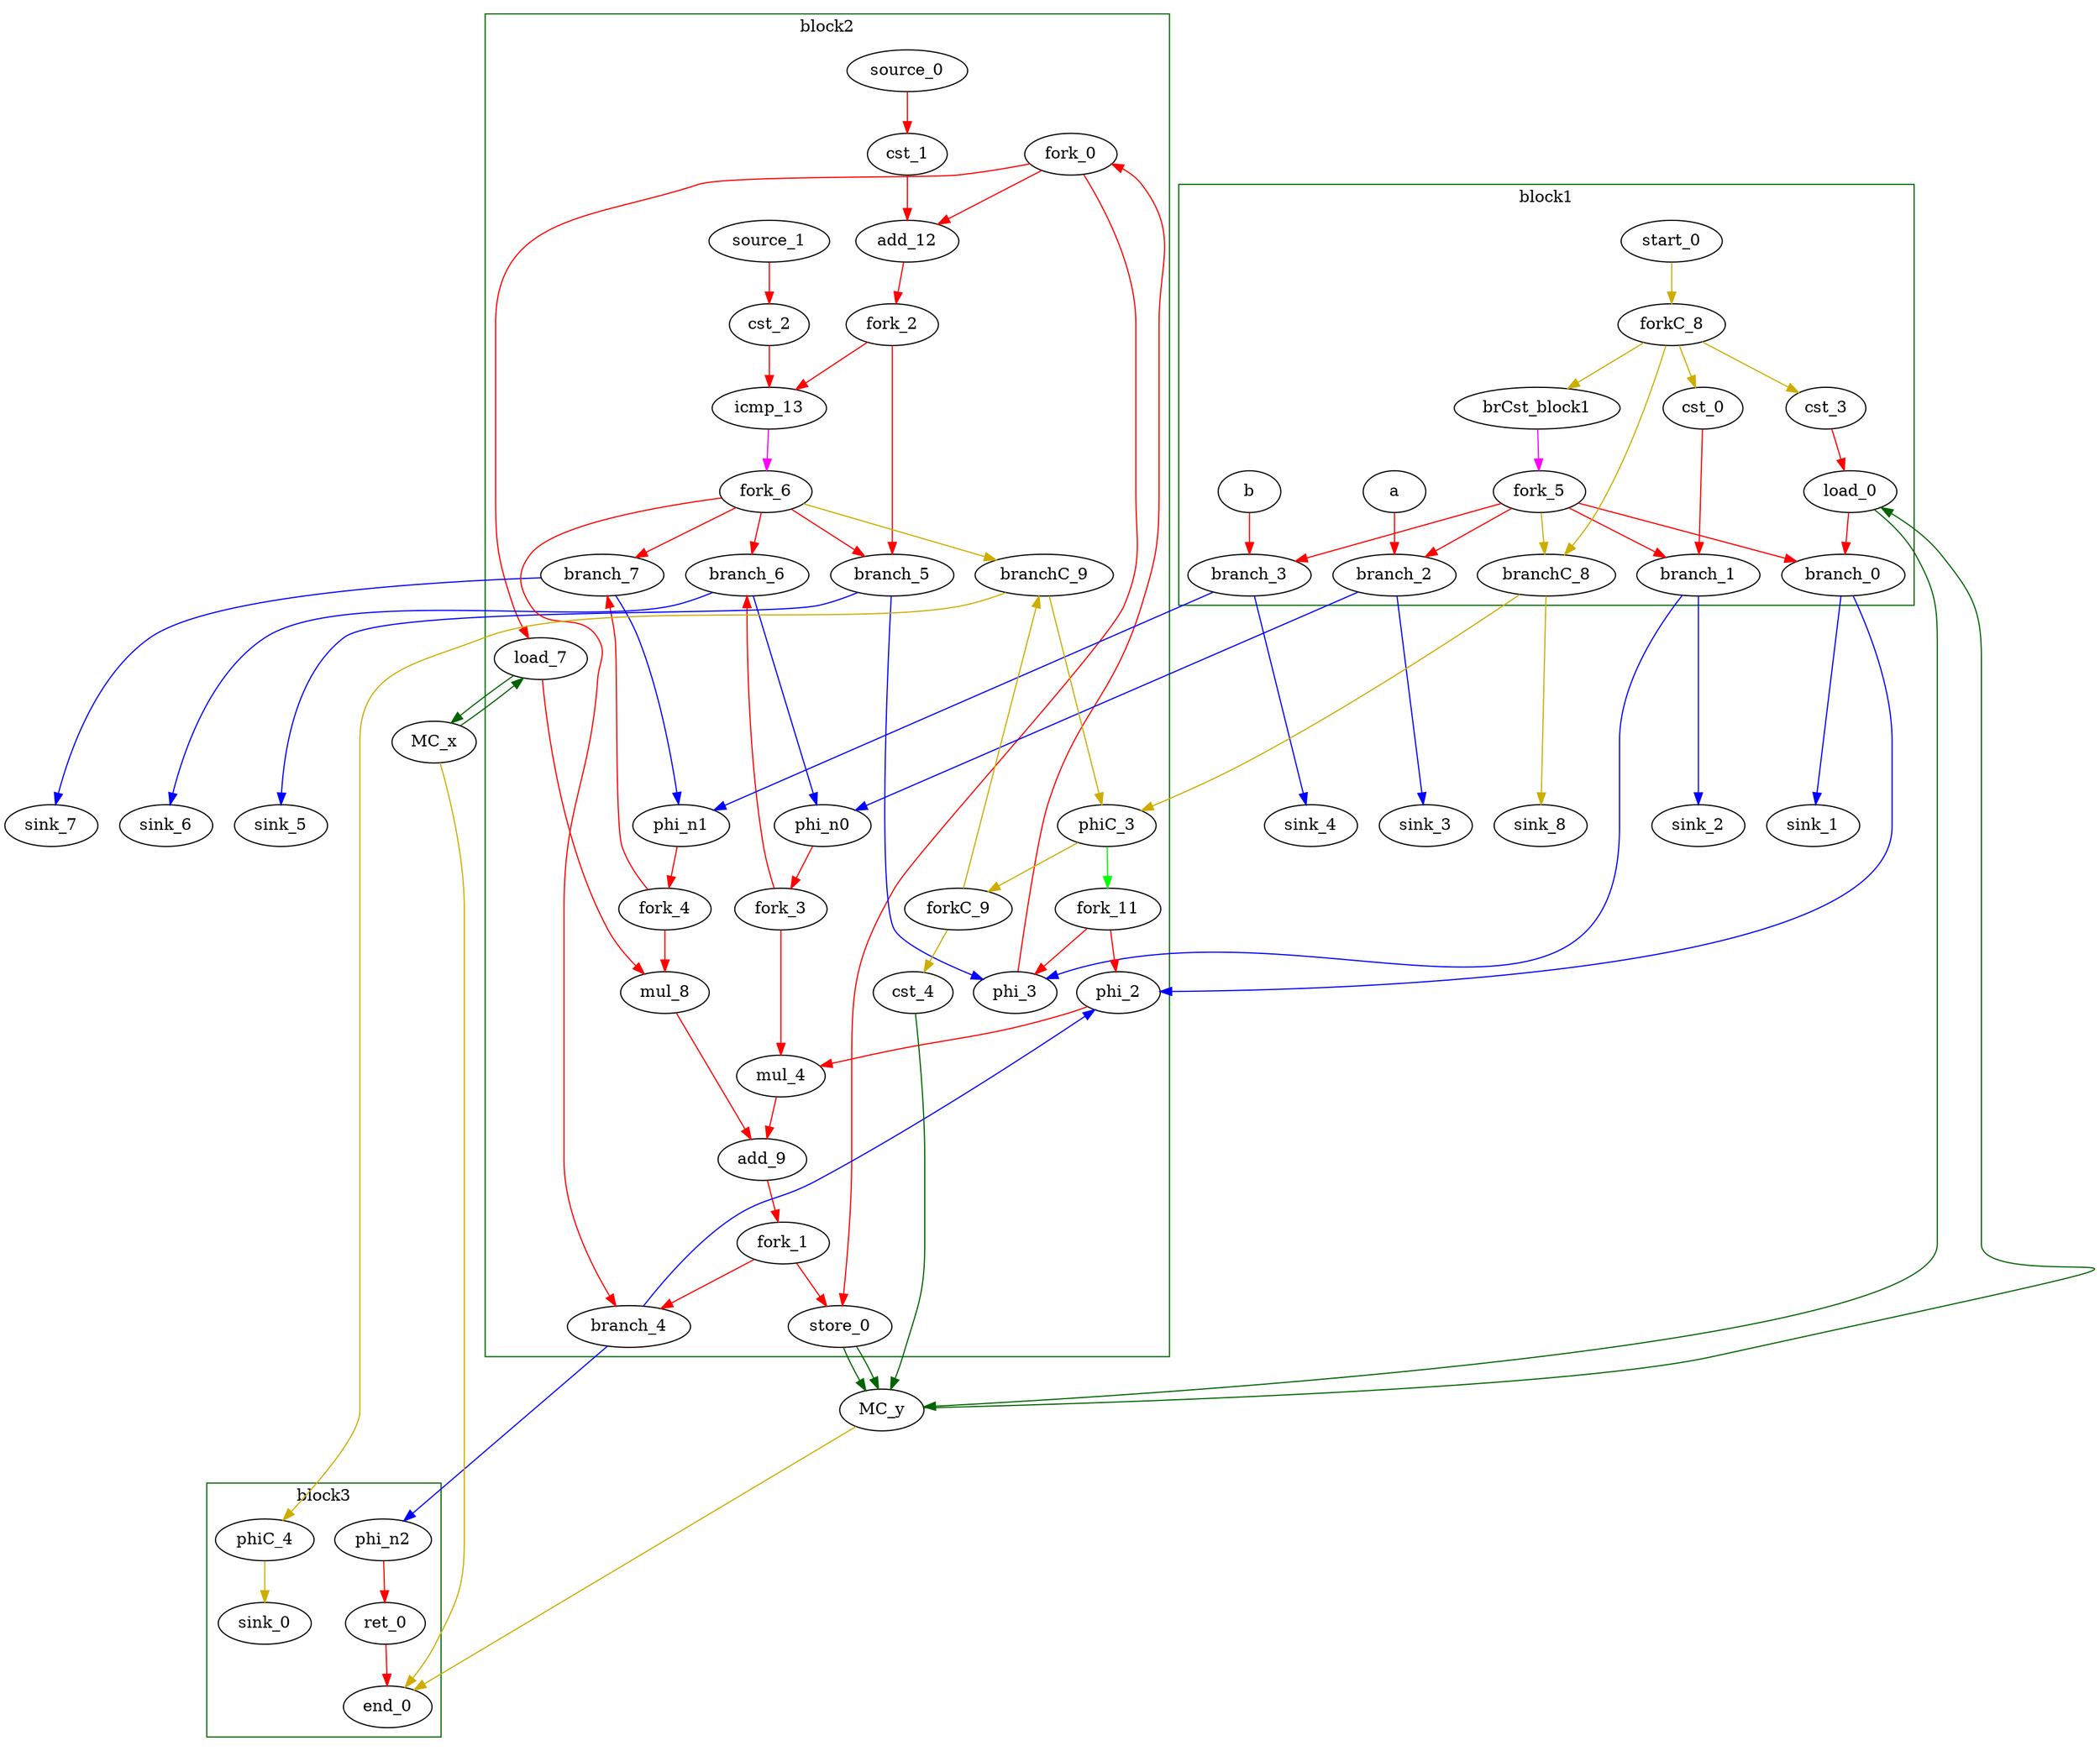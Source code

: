 Digraph G {
	splines=spline;
//DHLS version: 0.1.1" [shape = "none" pos = "20,20!"]
		"a" [type = "Entry", bbID= 1, in = "in1:32", out = "out1:32"];
		"b" [type = "Entry", bbID= 1, in = "in1:32", out = "out1:32"];
		"load_0" [type = "Operator", bbID= 1, op = "mc_load_op", bbID= 1, portId= 0, in = "in1:32 in2:32", out = "out1:32 out2:32 ", delay=0.000, latency=2, II=1];
		"brCst_block1" [type = "Constant", bbID= 1, in = "in1:1", out = "out1:1", value = "0x1"];
		"phi_2" [type = "Mux", bbID= 2, in = "in1?:1 in2:32 in3:32 ", out = "out1:32", delay=0.366];
		"cst_0" [type = "Constant", bbID= 1, in = "in1:32", out = "out1:32", value = "0x00000001"];
		"phi_3" [type = "Mux", bbID= 2, in = "in1?:1 in2:32 in3:32 ", out = "out1:32", delay=0.366];
		"mul_4" [type = "Operator", bbID= 2, op = "mul_op", in = "in1:32 in2:32 ", out = "out1:32 ", delay=0.000, latency=4, II=1];
		"load_7" [type = "Operator", bbID= 2, op = "mc_load_op", bbID= 2, portId= 0, in = "in1:32 in2:32", out = "out1:32 out2:32 ", delay=0.000, latency=2, II=1];
		"mul_8" [type = "Operator", bbID= 2, op = "mul_op", in = "in1:32 in2:32 ", out = "out1:32 ", delay=0.000, latency=4, II=1];
		"add_9" [type = "Operator", bbID= 2, op = "add_op", in = "in1:32 in2:32 ", out = "out1:32 ", delay=1.693, latency=0, II=1];
		"store_0" [type = "Operator", bbID= 2, op = "mc_store_op", bbID= 2, portId= 0, in = "in1:32 in2:32 ", out = "out1:32 out2:32", delay=0.000, latency=0, II=1];
		"cst_1" [type = "Constant", bbID= 2, in = "in1:32", out = "out1:32", value = "0x00000001"];
		"add_12" [type = "Operator", bbID= 2, op = "add_op", in = "in1:32 in2:32 ", out = "out1:32 ", delay=1.693, latency=0, II=1];
		"cst_2" [type = "Constant", bbID= 2, in = "in1:32", out = "out1:32", value = "0x000003E8"];
		"icmp_13" [type = "Operator", bbID= 2, op = "icmp_ult_op", in = "in1:32 in2:32 ", out = "out1:1 ", delay=1.530, latency=0, II=1];
		"ret_0" [type = "Operator", bbID= 3, op = "ret_op", in = "in1:32 ", out = "out1:32 ", delay=0.000, latency=0, II=1];
		"cst_3" [type = "Constant", bbID= 1, in = "in1:32", out = "out1:32", value = "0x00000000"];
		"phi_n0" [type = "Merge", bbID= 2, in = "in1:32 in2:32 ", out = "out1:32", delay=0.366];
		"phi_n1" [type = "Merge", bbID= 2, in = "in1:32 in2:32 ", out = "out1:32", delay=0.366];
		"phi_n2" [type = "Merge", bbID= 3, in = "in1:32 ", out = "out1:32", delay=0.000];
		"fork_0" [type = "Fork", bbID= 2, in = "in1:32", out = "out1:32 out2:32 out3:32 "];
		"fork_1" [type = "Fork", bbID= 2, in = "in1:32", out = "out1:32 out2:32 "];
		"fork_2" [type = "Fork", bbID= 2, in = "in1:32", out = "out1:32 out2:32 "];
		"fork_3" [type = "Fork", bbID= 2, in = "in1:32", out = "out1:32 out2:32 "];
		"fork_4" [type = "Fork", bbID= 2, in = "in1:32", out = "out1:32 out2:32 "];
		"branch_0" [type = "Branch", bbID= 1,  in = "in1:32 in2?:1", out = "out1+:32 out2-:32"];
		"branch_1" [type = "Branch", bbID= 1,  in = "in1:32 in2?:1", out = "out1+:32 out2-:32"];
		"branch_2" [type = "Branch", bbID= 1,  in = "in1:32 in2?:1", out = "out1+:32 out2-:32"];
		"branch_3" [type = "Branch", bbID= 1,  in = "in1:32 in2?:1", out = "out1+:32 out2-:32"];
		"fork_5" [type = "Fork", bbID= 1, in = "in1:1", out = "out1:1 out2:1 out3:1 out4:1 out5:1 "];
		"branch_4" [type = "Branch", bbID= 2,  in = "in1:32 in2?:1", out = "out1+:32 out2-:32"];
		"branch_5" [type = "Branch", bbID= 2,  in = "in1:32 in2?:1", out = "out1+:32 out2-:32"];
		"branch_6" [type = "Branch", bbID= 2,  in = "in1:32 in2?:1", out = "out1+:32 out2-:32"];
		"branch_7" [type = "Branch", bbID= 2,  in = "in1:32 in2?:1", out = "out1+:32 out2-:32"];
		"fork_6" [type = "Fork", bbID= 2, in = "in1:1", out = "out1:1 out2:1 out3:1 out4:1 out5:1 "];
		"MC_y" [type = "MC", bbID= 0, in = "in1:32*c0 in2:32*l0a in3:32*s0a in4:32*s0d ", out = "out1:32*l0d out2:0*e ", memory = "y", bbcount = 1, ldcount = 1, stcount = 1];
		"MC_x" [type = "MC", bbID= 0, in = "in1:32*l0a ", out = "out1:32*l0d out2:0*e ", memory = "x", bbcount = 0, ldcount = 1, stcount = 0];
		"cst_4" [type = "Constant", bbID= 2, in = "in1:32", out = "out1:32", value = "0x00000001"];
		"end_0" [type = "Exit", bbID= 0, in = "in1:0*e in2:0*e in3:32 ", out = "out1:32"];
		"start_0" [type = "Entry", control= "true", bbID= 1, in = "in1:0", out = "out1:0"];
		"forkC_8" [type = "Fork", bbID= 1, in = "in1:0", out = "out1:0 out2:0 out3:0 out4:0 "];
		"branchC_8" [type = "Branch", bbID= 1,  in = "in1:0 in2?:1", out = "out1+:0 out2-:0"];
		"phiC_3" [type = "CntrlMerge", bbID= 2, in = "in1:0 in2:0 ", out = "out1:0 out2?:1", delay=0.166];
		"forkC_9" [type = "Fork", bbID= 2, in = "in1:0", out = "out1:0 out2:0 "];
		"branchC_9" [type = "Branch", bbID= 2,  in = "in1:0 in2?:1", out = "out1+:0 out2-:0"];
		"phiC_4" [type = "Merge", bbID= 3, in = "in1:0 ", out = "out1:0", delay=0.166];
		"sink_0" [type = "Sink", bbID= 0, in = "in1:0"];
		"sink_1" [type = "Sink", bbID= 0, in = "in1:32"];
		"sink_2" [type = "Sink", bbID= 0, in = "in1:32"];
		"sink_3" [type = "Sink", bbID= 0, in = "in1:32"];
		"sink_4" [type = "Sink", bbID= 0, in = "in1:32"];
		"sink_5" [type = "Sink", bbID= 0, in = "in1:32"];
		"sink_6" [type = "Sink", bbID= 0, in = "in1:32"];
		"sink_7" [type = "Sink", bbID= 0, in = "in1:32"];
		"sink_8" [type = "Sink", bbID= 0, in = "in1:0"];
		"source_0" [type = "Source", bbID= 2, out = "out1:32"];
		"source_1" [type = "Source", bbID= 2, out = "out1:32"];
		"fork_11" [type = "Fork", bbID= 2, in = "in1:1", out = "out1:1 out2:1 "];
		"load_0" -> "MC_y" [color = "darkgreen", mem_address = "true", from = "out2", to = "in2"];
		"MC_y" -> "load_0" [color = "darkgreen", mem_address = "false", from = "out1", to = "in1"];
		"load_7" -> "MC_x" [color = "darkgreen", mem_address = "true", from = "out2", to = "in1"];
		"MC_x" -> "load_7" [color = "darkgreen", mem_address = "false", from = "out1", to = "in1"];
		"store_0" -> "MC_y" [color = "darkgreen", mem_address = "true", from = "out2", to = "in3"];
		"store_0" -> "MC_y" [color = "darkgreen", mem_address = "false", from = "out1", to = "in4"];
		"cst_4" -> "MC_y" [color = "darkgreen", from = "out1", to = "in1"];
		"MC_y" -> "end_0" [color = "gold3", from = "out2", to = "in1"];
		"MC_x" -> "end_0" [color = "gold3", from = "out2", to = "in2"];
	subgraph cluster_0 {
	color = "darkgreen";
		label = "block1";
		"a" -> "branch_2" [color = "red", from = "out1", to = "in1"];
		"b" -> "branch_3" [color = "red", from = "out1", to = "in1"];
		"load_0" -> "branch_0" [color = "red", from = "out1", to = "in1"];
		"brCst_block1" -> "fork_5" [color = "magenta", from = "out1", to = "in1"];
		"cst_0" -> "branch_1" [color = "red", from = "out1", to = "in1"];
		"cst_3" -> "load_0" [color = "red", from = "out1", to = "in2"];
		"fork_5" -> "branch_3" [color = "red", from = "out1", to = "in2"];
		"fork_5" -> "branch_2" [color = "red", from = "out2", to = "in2"];
		"fork_5" -> "branch_1" [color = "red", from = "out3", to = "in2"];
		"fork_5" -> "branch_0" [color = "red", from = "out4", to = "in2"];
		"fork_5" -> "branchC_8" [color = "gold3", from = "out5", to = "in2"];
		"start_0" -> "forkC_8" [color = "gold3", from = "out1", to = "in1"];
		"forkC_8" -> "cst_0" [color = "gold3", from = "out1", to = "in1"];
		"forkC_8" -> "cst_3" [color = "gold3", from = "out2", to = "in1"];
		"forkC_8" -> "branchC_8" [color = "gold3", from = "out3", to = "in1"];
		"forkC_8" -> "brCst_block1" [color = "gold3", from = "out4", to = "in1"];
	}
		"branch_0" -> "phi_2" [color = "blue", minlen = 3, from = "out1", to = "in2"];
		"branch_0" -> "sink_1" [color = "blue", minlen = 3, from = "out2", to = "in1"];
		"branch_1" -> "phi_3" [color = "blue", minlen = 3, from = "out1", to = "in2"];
		"branch_1" -> "sink_2" [color = "blue", minlen = 3, from = "out2", to = "in1"];
		"branch_2" -> "phi_n0" [color = "blue", minlen = 3, from = "out1", to = "in1"];
		"branch_2" -> "sink_3" [color = "blue", minlen = 3, from = "out2", to = "in1"];
		"branch_3" -> "phi_n1" [color = "blue", minlen = 3, from = "out1", to = "in1"];
		"branch_3" -> "sink_4" [color = "blue", minlen = 3, from = "out2", to = "in1"];
		"branchC_8" -> "phiC_3" [color = "gold3", minlen = 3, from = "out1", to = "in1"];
		"branchC_8" -> "sink_8" [color = "gold3", minlen = 3, from = "out2", to = "in1"];
	subgraph cluster_1 {
	color = "darkgreen";
		label = "block2";
		"phi_2" -> "mul_4" [color = "red", from = "out1", to = "in1"];
		"phi_3" -> "fork_0" [color = "red", from = "out1", to = "in1"];
		"mul_4" -> "add_9" [color = "red", from = "out1", to = "in1"];
		"load_7" -> "mul_8" [color = "red", from = "out1", to = "in1"];
		"mul_8" -> "add_9" [color = "red", from = "out1", to = "in2"];
		"add_9" -> "fork_1" [color = "red", from = "out1", to = "in1"];
		"cst_1" -> "add_12" [color = "red", from = "out1", to = "in2"];
		"add_12" -> "fork_2" [color = "red", from = "out1", to = "in1"];
		"cst_2" -> "icmp_13" [color = "red", from = "out1", to = "in2"];
		"icmp_13" -> "fork_6" [color = "magenta", from = "out1", to = "in1"];
		"phi_n0" -> "fork_3" [color = "red", from = "out1", to = "in1"];
		"phi_n1" -> "fork_4" [color = "red", from = "out1", to = "in1"];
		"fork_0" -> "add_12" [color = "red", from = "out1", to = "in1"];
		"fork_0" -> "load_7" [color = "red", from = "out2", to = "in2"];
		"fork_0" -> "store_0" [color = "red", from = "out3", to = "in2"];
		"fork_1" -> "store_0" [color = "red", from = "out1", to = "in1"];
		"fork_1" -> "branch_4" [color = "red", from = "out2", to = "in1"];
		"fork_2" -> "icmp_13" [color = "red", from = "out1", to = "in1"];
		"fork_2" -> "branch_5" [color = "red", from = "out2", to = "in1"];
		"fork_3" -> "mul_4" [color = "red", from = "out1", to = "in2"];
		"fork_3" -> "branch_6" [color = "red", from = "out2", to = "in1"];
		"fork_4" -> "mul_8" [color = "red", from = "out1", to = "in2"];
		"fork_4" -> "branch_7" [color = "red", from = "out2", to = "in1"];
		"fork_6" -> "branch_7" [color = "red", from = "out1", to = "in2"];
		"fork_6" -> "branch_6" [color = "red", from = "out2", to = "in2"];
		"fork_6" -> "branch_5" [color = "red", from = "out3", to = "in2"];
		"fork_6" -> "branch_4" [color = "red", from = "out4", to = "in2"];
		"fork_6" -> "branchC_9" [color = "gold3", from = "out5", to = "in2"];
		"phiC_3" -> "fork_11" [color = "green", from = "out2", to = "in1"];
		"phiC_3" -> "forkC_9" [color = "gold3", from = "out1", to = "in1"];
		"forkC_9" -> "cst_4" [color = "gold3", from = "out1", to = "in1"];
		"forkC_9" -> "branchC_9" [color = "gold3", from = "out2", to = "in1"];
		"source_0" -> "cst_1" [color = "red", from = "out1", to = "in1"];
		"source_1" -> "cst_2" [color = "red", from = "out1", to = "in1"];
		"fork_11" -> "phi_2" [color = "red", from = "out1", to = "in1"];
		"fork_11" -> "phi_3" [color = "red", from = "out2", to = "in1"];
	}
		"branch_4" -> "phi_2" [color = "blue", minlen = 3, from = "out1", to = "in3"];
		"branch_4" -> "phi_n2" [color = "blue", minlen = 3, from = "out2", to = "in1"];
		"branch_5" -> "phi_3" [color = "blue", minlen = 3, from = "out1", to = "in3"];
		"branch_5" -> "sink_5" [color = "blue", minlen = 3, from = "out2", to = "in1"];
		"branch_6" -> "phi_n0" [color = "blue", minlen = 3, from = "out1", to = "in2"];
		"branch_6" -> "sink_6" [color = "blue", minlen = 3, from = "out2", to = "in1"];
		"branch_7" -> "phi_n1" [color = "blue", minlen = 3, from = "out1", to = "in2"];
		"branch_7" -> "sink_7" [color = "blue", minlen = 3, from = "out2", to = "in1"];
		"branchC_9" -> "phiC_3" [color = "gold3", minlen = 3, from = "out1", to = "in2"];
		"branchC_9" -> "phiC_4" [color = "gold3", minlen = 3, from = "out2", to = "in1"];
	subgraph cluster_2 {
	color = "darkgreen";
		label = "block3";
		"ret_0" -> "end_0" [color = "red", from = "out1", to = "in3"];
		"phi_n2" -> "ret_0" [color = "red", from = "out1", to = "in1"];
		"phiC_4" -> "sink_0" [color = "gold3", from = "out1", to = "in1"];
	}
}